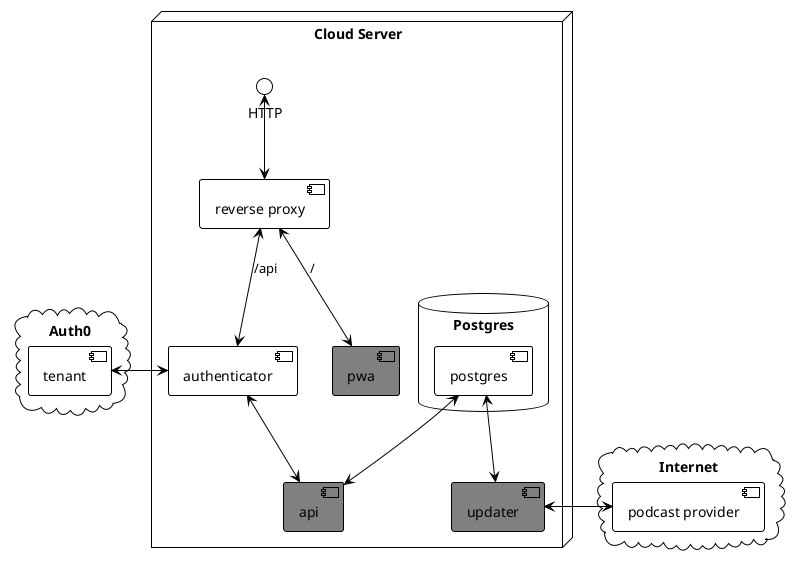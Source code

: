 @startuml
!theme plain

node "Cloud Server" {
  () HTTP
  [reverse proxy]
  [pwa] #grey
  [authenticator]
  [api] #grey
  [updater] #grey
  
  database "Postgres" {
    [postgres] <-down-> api
    [postgres] <-down-> updater
  }
}

cloud "Auth0" {
  [tenant]
}

cloud "Internet" {
  [podcast provider]
}

[tenant] <-> [authenticator]
[reverse proxy] <-up-> HTTP
[reverse proxy] <-down-> [authenticator] : /api
[authenticator] <-down-> [api]
[reverse proxy] <-down-> [pwa] : /
[updater] <-right-> [podcast provider]

@enduml

